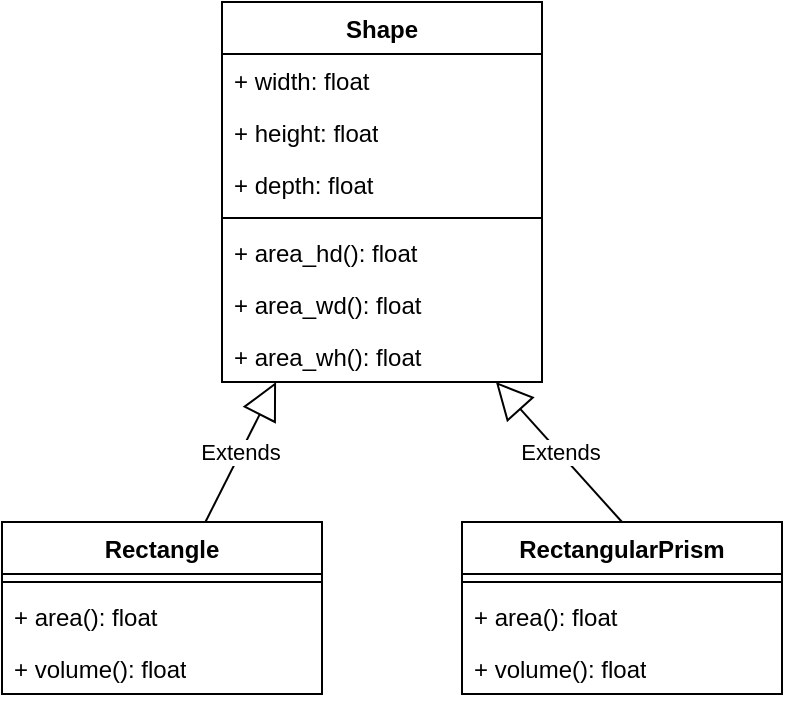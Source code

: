 <mxfile version="21.7.2" type="device">
  <diagram name="Page-1" id="KemJG6KywD1DLVlnIQBB">
    <mxGraphModel dx="793" dy="377" grid="1" gridSize="10" guides="1" tooltips="1" connect="1" arrows="1" fold="1" page="1" pageScale="1" pageWidth="827" pageHeight="1169" math="0" shadow="0">
      <root>
        <mxCell id="0" />
        <mxCell id="1" parent="0" />
        <mxCell id="IRr70b3e_GjQfiv-19Al-1" value="Shape" style="swimlane;fontStyle=1;align=center;verticalAlign=top;childLayout=stackLayout;horizontal=1;startSize=26;horizontalStack=0;resizeParent=1;resizeParentMax=0;resizeLast=0;collapsible=1;marginBottom=0;whiteSpace=wrap;html=1;" vertex="1" parent="1">
          <mxGeometry x="140" y="40" width="160" height="190" as="geometry" />
        </mxCell>
        <mxCell id="IRr70b3e_GjQfiv-19Al-2" value="&lt;div&gt;+ width: float&lt;br&gt;&lt;/div&gt;" style="text;strokeColor=none;fillColor=none;align=left;verticalAlign=top;spacingLeft=4;spacingRight=4;overflow=hidden;rotatable=0;points=[[0,0.5],[1,0.5]];portConstraint=eastwest;whiteSpace=wrap;html=1;" vertex="1" parent="IRr70b3e_GjQfiv-19Al-1">
          <mxGeometry y="26" width="160" height="26" as="geometry" />
        </mxCell>
        <mxCell id="IRr70b3e_GjQfiv-19Al-5" value="+ height: float" style="text;strokeColor=none;fillColor=none;align=left;verticalAlign=top;spacingLeft=4;spacingRight=4;overflow=hidden;rotatable=0;points=[[0,0.5],[1,0.5]];portConstraint=eastwest;whiteSpace=wrap;html=1;" vertex="1" parent="IRr70b3e_GjQfiv-19Al-1">
          <mxGeometry y="52" width="160" height="26" as="geometry" />
        </mxCell>
        <mxCell id="IRr70b3e_GjQfiv-19Al-12" value="+ depth: float" style="text;strokeColor=none;fillColor=none;align=left;verticalAlign=top;spacingLeft=4;spacingRight=4;overflow=hidden;rotatable=0;points=[[0,0.5],[1,0.5]];portConstraint=eastwest;whiteSpace=wrap;html=1;" vertex="1" parent="IRr70b3e_GjQfiv-19Al-1">
          <mxGeometry y="78" width="160" height="26" as="geometry" />
        </mxCell>
        <mxCell id="IRr70b3e_GjQfiv-19Al-3" value="" style="line;strokeWidth=1;fillColor=none;align=left;verticalAlign=middle;spacingTop=-1;spacingLeft=3;spacingRight=3;rotatable=0;labelPosition=right;points=[];portConstraint=eastwest;strokeColor=inherit;" vertex="1" parent="IRr70b3e_GjQfiv-19Al-1">
          <mxGeometry y="104" width="160" height="8" as="geometry" />
        </mxCell>
        <mxCell id="IRr70b3e_GjQfiv-19Al-16" value="+ area_hd(): float" style="text;strokeColor=none;fillColor=none;align=left;verticalAlign=top;spacingLeft=4;spacingRight=4;overflow=hidden;rotatable=0;points=[[0,0.5],[1,0.5]];portConstraint=eastwest;whiteSpace=wrap;html=1;" vertex="1" parent="IRr70b3e_GjQfiv-19Al-1">
          <mxGeometry y="112" width="160" height="26" as="geometry" />
        </mxCell>
        <mxCell id="IRr70b3e_GjQfiv-19Al-15" value="+ area_wd(): float" style="text;strokeColor=none;fillColor=none;align=left;verticalAlign=top;spacingLeft=4;spacingRight=4;overflow=hidden;rotatable=0;points=[[0,0.5],[1,0.5]];portConstraint=eastwest;whiteSpace=wrap;html=1;" vertex="1" parent="IRr70b3e_GjQfiv-19Al-1">
          <mxGeometry y="138" width="160" height="26" as="geometry" />
        </mxCell>
        <mxCell id="IRr70b3e_GjQfiv-19Al-4" value="+ area_wh(): float" style="text;strokeColor=none;fillColor=none;align=left;verticalAlign=top;spacingLeft=4;spacingRight=4;overflow=hidden;rotatable=0;points=[[0,0.5],[1,0.5]];portConstraint=eastwest;whiteSpace=wrap;html=1;" vertex="1" parent="IRr70b3e_GjQfiv-19Al-1">
          <mxGeometry y="164" width="160" height="26" as="geometry" />
        </mxCell>
        <mxCell id="IRr70b3e_GjQfiv-19Al-6" value="Rectangle" style="swimlane;fontStyle=1;align=center;verticalAlign=top;childLayout=stackLayout;horizontal=1;startSize=26;horizontalStack=0;resizeParent=1;resizeParentMax=0;resizeLast=0;collapsible=1;marginBottom=0;whiteSpace=wrap;html=1;" vertex="1" parent="1">
          <mxGeometry x="30" y="300" width="160" height="86" as="geometry" />
        </mxCell>
        <mxCell id="IRr70b3e_GjQfiv-19Al-9" value="" style="line;strokeWidth=1;fillColor=none;align=left;verticalAlign=middle;spacingTop=-1;spacingLeft=3;spacingRight=3;rotatable=0;labelPosition=right;points=[];portConstraint=eastwest;strokeColor=inherit;" vertex="1" parent="IRr70b3e_GjQfiv-19Al-6">
          <mxGeometry y="26" width="160" height="8" as="geometry" />
        </mxCell>
        <mxCell id="IRr70b3e_GjQfiv-19Al-22" value="+ area(): float" style="text;strokeColor=none;fillColor=none;align=left;verticalAlign=top;spacingLeft=4;spacingRight=4;overflow=hidden;rotatable=0;points=[[0,0.5],[1,0.5]];portConstraint=eastwest;whiteSpace=wrap;html=1;" vertex="1" parent="IRr70b3e_GjQfiv-19Al-6">
          <mxGeometry y="34" width="160" height="26" as="geometry" />
        </mxCell>
        <mxCell id="IRr70b3e_GjQfiv-19Al-10" value="+ volume(): float" style="text;strokeColor=none;fillColor=none;align=left;verticalAlign=top;spacingLeft=4;spacingRight=4;overflow=hidden;rotatable=0;points=[[0,0.5],[1,0.5]];portConstraint=eastwest;whiteSpace=wrap;html=1;" vertex="1" parent="IRr70b3e_GjQfiv-19Al-6">
          <mxGeometry y="60" width="160" height="26" as="geometry" />
        </mxCell>
        <mxCell id="IRr70b3e_GjQfiv-19Al-11" value="Extends" style="endArrow=block;endSize=16;endFill=0;html=1;rounded=0;entryX=0.169;entryY=1;entryDx=0;entryDy=0;entryPerimeter=0;" edge="1" parent="1" source="IRr70b3e_GjQfiv-19Al-6" target="IRr70b3e_GjQfiv-19Al-4">
          <mxGeometry width="160" relative="1" as="geometry">
            <mxPoint x="390" y="220" as="sourcePoint" />
            <mxPoint x="240" y="170" as="targetPoint" />
          </mxGeometry>
        </mxCell>
        <mxCell id="IRr70b3e_GjQfiv-19Al-17" value="RectangularPrism" style="swimlane;fontStyle=1;align=center;verticalAlign=top;childLayout=stackLayout;horizontal=1;startSize=26;horizontalStack=0;resizeParent=1;resizeParentMax=0;resizeLast=0;collapsible=1;marginBottom=0;whiteSpace=wrap;html=1;" vertex="1" parent="1">
          <mxGeometry x="260" y="300" width="160" height="86" as="geometry">
            <mxRectangle x="260" y="300" width="140" height="30" as="alternateBounds" />
          </mxGeometry>
        </mxCell>
        <mxCell id="IRr70b3e_GjQfiv-19Al-19" value="" style="line;strokeWidth=1;fillColor=none;align=left;verticalAlign=middle;spacingTop=-1;spacingLeft=3;spacingRight=3;rotatable=0;labelPosition=right;points=[];portConstraint=eastwest;strokeColor=inherit;" vertex="1" parent="IRr70b3e_GjQfiv-19Al-17">
          <mxGeometry y="26" width="160" height="8" as="geometry" />
        </mxCell>
        <mxCell id="IRr70b3e_GjQfiv-19Al-20" value="+ area(): float" style="text;strokeColor=none;fillColor=none;align=left;verticalAlign=top;spacingLeft=4;spacingRight=4;overflow=hidden;rotatable=0;points=[[0,0.5],[1,0.5]];portConstraint=eastwest;whiteSpace=wrap;html=1;" vertex="1" parent="IRr70b3e_GjQfiv-19Al-17">
          <mxGeometry y="34" width="160" height="26" as="geometry" />
        </mxCell>
        <mxCell id="IRr70b3e_GjQfiv-19Al-21" value="+ volume(): float" style="text;strokeColor=none;fillColor=none;align=left;verticalAlign=top;spacingLeft=4;spacingRight=4;overflow=hidden;rotatable=0;points=[[0,0.5],[1,0.5]];portConstraint=eastwest;whiteSpace=wrap;html=1;" vertex="1" parent="IRr70b3e_GjQfiv-19Al-17">
          <mxGeometry y="60" width="160" height="26" as="geometry" />
        </mxCell>
        <mxCell id="IRr70b3e_GjQfiv-19Al-23" value="Extends" style="endArrow=block;endSize=16;endFill=0;html=1;rounded=0;entryX=0.856;entryY=1;entryDx=0;entryDy=0;entryPerimeter=0;exitX=0.5;exitY=0;exitDx=0;exitDy=0;" edge="1" parent="1" source="IRr70b3e_GjQfiv-19Al-17" target="IRr70b3e_GjQfiv-19Al-4">
          <mxGeometry width="160" relative="1" as="geometry">
            <mxPoint x="460" y="240" as="sourcePoint" />
            <mxPoint x="519" y="160" as="targetPoint" />
          </mxGeometry>
        </mxCell>
      </root>
    </mxGraphModel>
  </diagram>
</mxfile>
